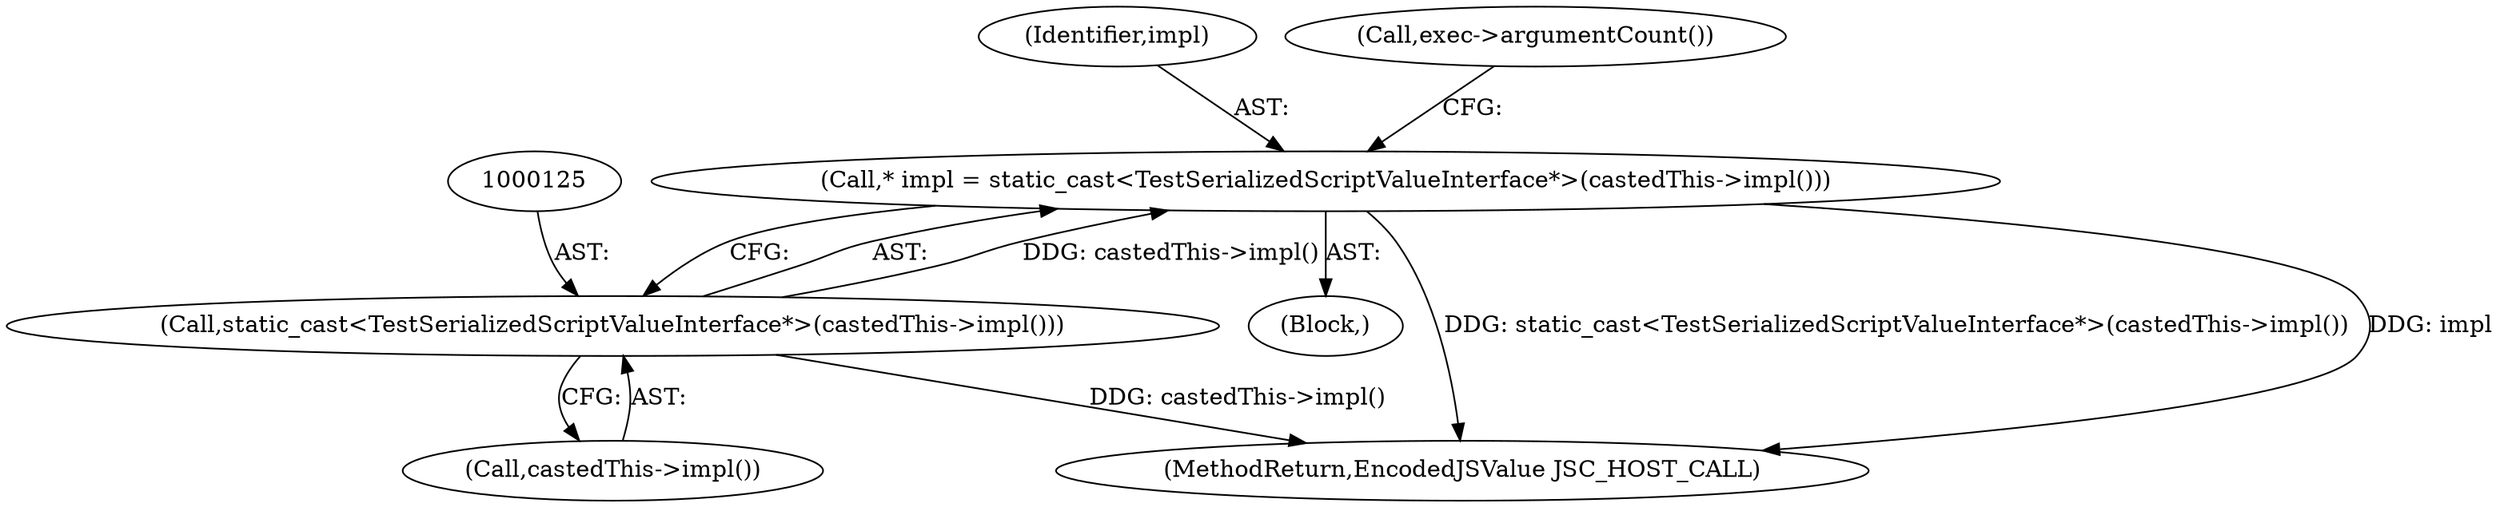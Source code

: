 digraph "0_Chrome_b944f670bb7a8a919daac497a4ea0536c954c201_54@pointer" {
"1000122" [label="(Call,* impl = static_cast<TestSerializedScriptValueInterface*>(castedThis->impl()))"];
"1000124" [label="(Call,static_cast<TestSerializedScriptValueInterface*>(castedThis->impl()))"];
"1000123" [label="(Identifier,impl)"];
"1000102" [label="(Block,)"];
"1000122" [label="(Call,* impl = static_cast<TestSerializedScriptValueInterface*>(castedThis->impl()))"];
"1000168" [label="(MethodReturn,EncodedJSValue JSC_HOST_CALL)"];
"1000129" [label="(Call,exec->argumentCount())"];
"1000124" [label="(Call,static_cast<TestSerializedScriptValueInterface*>(castedThis->impl()))"];
"1000126" [label="(Call,castedThis->impl())"];
"1000122" -> "1000102"  [label="AST: "];
"1000122" -> "1000124"  [label="CFG: "];
"1000123" -> "1000122"  [label="AST: "];
"1000124" -> "1000122"  [label="AST: "];
"1000129" -> "1000122"  [label="CFG: "];
"1000122" -> "1000168"  [label="DDG: static_cast<TestSerializedScriptValueInterface*>(castedThis->impl())"];
"1000122" -> "1000168"  [label="DDG: impl"];
"1000124" -> "1000122"  [label="DDG: castedThis->impl()"];
"1000124" -> "1000126"  [label="CFG: "];
"1000125" -> "1000124"  [label="AST: "];
"1000126" -> "1000124"  [label="AST: "];
"1000124" -> "1000168"  [label="DDG: castedThis->impl()"];
}
